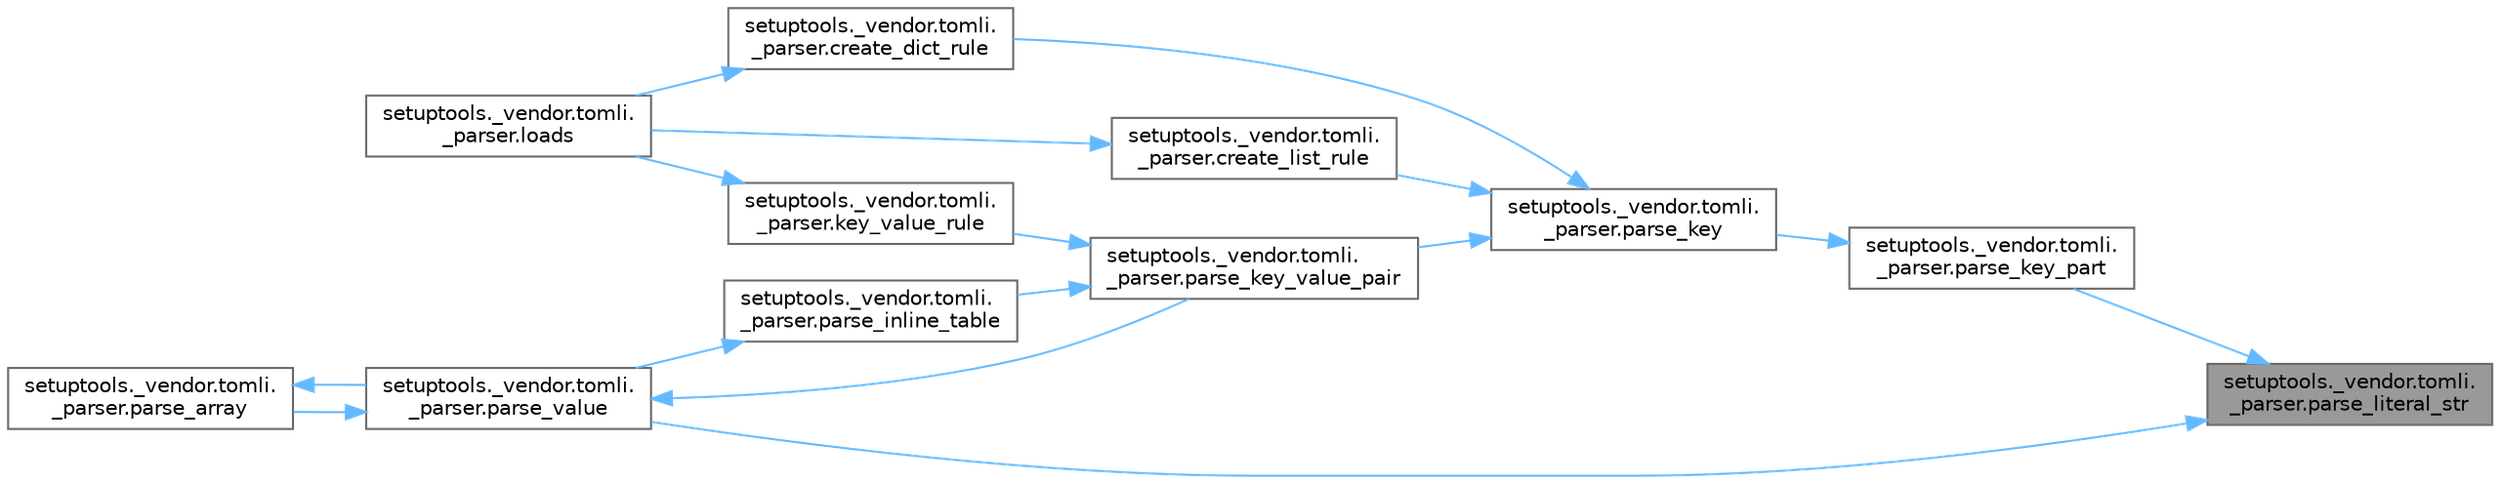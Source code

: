 digraph "setuptools._vendor.tomli._parser.parse_literal_str"
{
 // LATEX_PDF_SIZE
  bgcolor="transparent";
  edge [fontname=Helvetica,fontsize=10,labelfontname=Helvetica,labelfontsize=10];
  node [fontname=Helvetica,fontsize=10,shape=box,height=0.2,width=0.4];
  rankdir="RL";
  Node1 [id="Node000001",label="setuptools._vendor.tomli.\l_parser.parse_literal_str",height=0.2,width=0.4,color="gray40", fillcolor="grey60", style="filled", fontcolor="black",tooltip=" "];
  Node1 -> Node2 [id="edge1_Node000001_Node000002",dir="back",color="steelblue1",style="solid",tooltip=" "];
  Node2 [id="Node000002",label="setuptools._vendor.tomli.\l_parser.parse_key_part",height=0.2,width=0.4,color="grey40", fillcolor="white", style="filled",URL="$namespacesetuptools_1_1__vendor_1_1tomli_1_1__parser.html#ae6734802c129d290c319667c7f1f93c0",tooltip=" "];
  Node2 -> Node3 [id="edge2_Node000002_Node000003",dir="back",color="steelblue1",style="solid",tooltip=" "];
  Node3 [id="Node000003",label="setuptools._vendor.tomli.\l_parser.parse_key",height=0.2,width=0.4,color="grey40", fillcolor="white", style="filled",URL="$namespacesetuptools_1_1__vendor_1_1tomli_1_1__parser.html#af519e613f61f89a99c88eab9ef1aa256",tooltip=" "];
  Node3 -> Node4 [id="edge3_Node000003_Node000004",dir="back",color="steelblue1",style="solid",tooltip=" "];
  Node4 [id="Node000004",label="setuptools._vendor.tomli.\l_parser.create_dict_rule",height=0.2,width=0.4,color="grey40", fillcolor="white", style="filled",URL="$namespacesetuptools_1_1__vendor_1_1tomli_1_1__parser.html#ab2a07877505deb51cc3fc14a12da768a",tooltip=" "];
  Node4 -> Node5 [id="edge4_Node000004_Node000005",dir="back",color="steelblue1",style="solid",tooltip=" "];
  Node5 [id="Node000005",label="setuptools._vendor.tomli.\l_parser.loads",height=0.2,width=0.4,color="grey40", fillcolor="white", style="filled",URL="$namespacesetuptools_1_1__vendor_1_1tomli_1_1__parser.html#a51a521918b4676994efaf2a7e8741a99",tooltip=" "];
  Node3 -> Node6 [id="edge5_Node000003_Node000006",dir="back",color="steelblue1",style="solid",tooltip=" "];
  Node6 [id="Node000006",label="setuptools._vendor.tomli.\l_parser.create_list_rule",height=0.2,width=0.4,color="grey40", fillcolor="white", style="filled",URL="$namespacesetuptools_1_1__vendor_1_1tomli_1_1__parser.html#af0c5ae968449e30484f976fc652b891f",tooltip=" "];
  Node6 -> Node5 [id="edge6_Node000006_Node000005",dir="back",color="steelblue1",style="solid",tooltip=" "];
  Node3 -> Node7 [id="edge7_Node000003_Node000007",dir="back",color="steelblue1",style="solid",tooltip=" "];
  Node7 [id="Node000007",label="setuptools._vendor.tomli.\l_parser.parse_key_value_pair",height=0.2,width=0.4,color="grey40", fillcolor="white", style="filled",URL="$namespacesetuptools_1_1__vendor_1_1tomli_1_1__parser.html#a52beb72f312fddb91a97a42c7b6738d1",tooltip=" "];
  Node7 -> Node8 [id="edge8_Node000007_Node000008",dir="back",color="steelblue1",style="solid",tooltip=" "];
  Node8 [id="Node000008",label="setuptools._vendor.tomli.\l_parser.key_value_rule",height=0.2,width=0.4,color="grey40", fillcolor="white", style="filled",URL="$namespacesetuptools_1_1__vendor_1_1tomli_1_1__parser.html#ad6963d1b88baf19e1a51b342bfed6c9e",tooltip=" "];
  Node8 -> Node5 [id="edge9_Node000008_Node000005",dir="back",color="steelblue1",style="solid",tooltip=" "];
  Node7 -> Node9 [id="edge10_Node000007_Node000009",dir="back",color="steelblue1",style="solid",tooltip=" "];
  Node9 [id="Node000009",label="setuptools._vendor.tomli.\l_parser.parse_inline_table",height=0.2,width=0.4,color="grey40", fillcolor="white", style="filled",URL="$namespacesetuptools_1_1__vendor_1_1tomli_1_1__parser.html#a162d0490573ec0ae12d29951a508ec60",tooltip=" "];
  Node9 -> Node10 [id="edge11_Node000009_Node000010",dir="back",color="steelblue1",style="solid",tooltip=" "];
  Node10 [id="Node000010",label="setuptools._vendor.tomli.\l_parser.parse_value",height=0.2,width=0.4,color="grey40", fillcolor="white", style="filled",URL="$namespacesetuptools_1_1__vendor_1_1tomli_1_1__parser.html#a859c989acd058efb1e894ba2db0c0274",tooltip=" "];
  Node10 -> Node11 [id="edge12_Node000010_Node000011",dir="back",color="steelblue1",style="solid",tooltip=" "];
  Node11 [id="Node000011",label="setuptools._vendor.tomli.\l_parser.parse_array",height=0.2,width=0.4,color="grey40", fillcolor="white", style="filled",URL="$namespacesetuptools_1_1__vendor_1_1tomli_1_1__parser.html#ac8580a64f23f80bbe732778133c7e49d",tooltip=" "];
  Node11 -> Node10 [id="edge13_Node000011_Node000010",dir="back",color="steelblue1",style="solid",tooltip=" "];
  Node10 -> Node7 [id="edge14_Node000010_Node000007",dir="back",color="steelblue1",style="solid",tooltip=" "];
  Node1 -> Node10 [id="edge15_Node000001_Node000010",dir="back",color="steelblue1",style="solid",tooltip=" "];
}
